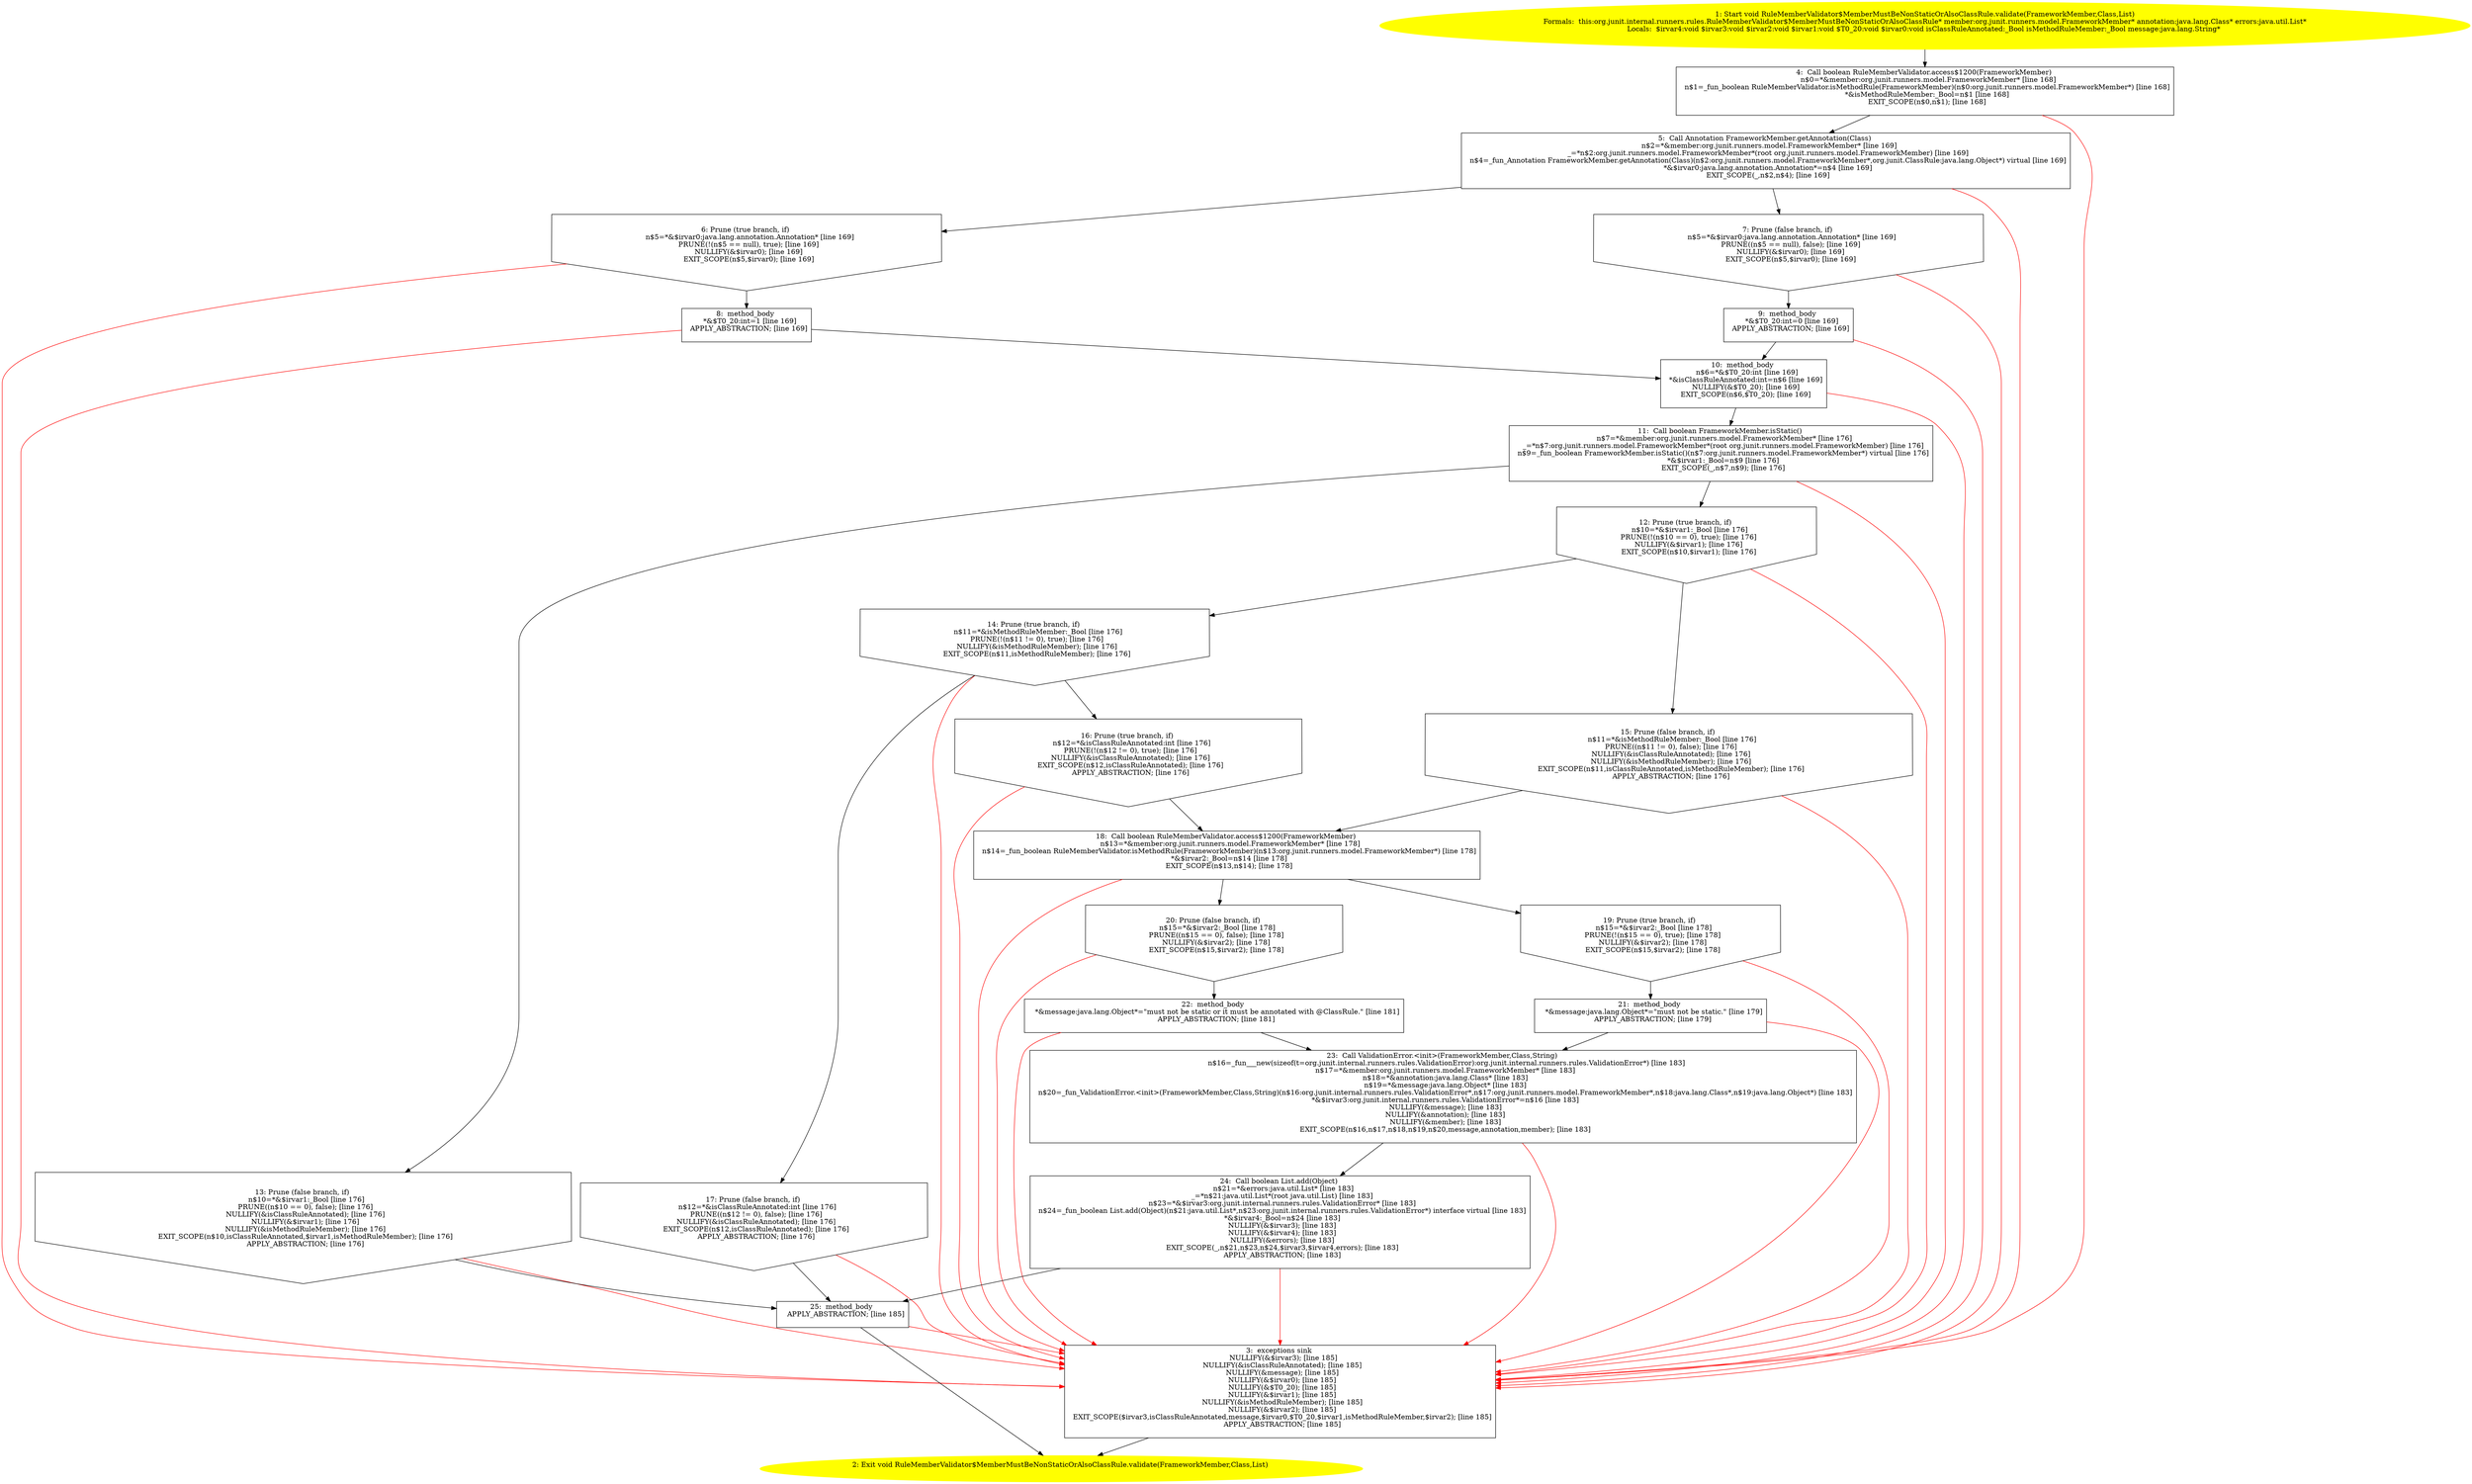 /* @generated */
digraph cfg {
"org.junit.internal.runners.rules.RuleMemberValidator$MemberMustBeNonStaticOrAlsoClassRule.validate(o.5b7bf07ee033fcf1d781e444943bf782_1" [label="1: Start void RuleMemberValidator$MemberMustBeNonStaticOrAlsoClassRule.validate(FrameworkMember,Class,List)\nFormals:  this:org.junit.internal.runners.rules.RuleMemberValidator$MemberMustBeNonStaticOrAlsoClassRule* member:org.junit.runners.model.FrameworkMember* annotation:java.lang.Class* errors:java.util.List*\nLocals:  $irvar4:void $irvar3:void $irvar2:void $irvar1:void $T0_20:void $irvar0:void isClassRuleAnnotated:_Bool isMethodRuleMember:_Bool message:java.lang.String* \n  " color=yellow style=filled]
	

	 "org.junit.internal.runners.rules.RuleMemberValidator$MemberMustBeNonStaticOrAlsoClassRule.validate(o.5b7bf07ee033fcf1d781e444943bf782_1" -> "org.junit.internal.runners.rules.RuleMemberValidator$MemberMustBeNonStaticOrAlsoClassRule.validate(o.5b7bf07ee033fcf1d781e444943bf782_4" ;
"org.junit.internal.runners.rules.RuleMemberValidator$MemberMustBeNonStaticOrAlsoClassRule.validate(o.5b7bf07ee033fcf1d781e444943bf782_2" [label="2: Exit void RuleMemberValidator$MemberMustBeNonStaticOrAlsoClassRule.validate(FrameworkMember,Class,List) \n  " color=yellow style=filled]
	

"org.junit.internal.runners.rules.RuleMemberValidator$MemberMustBeNonStaticOrAlsoClassRule.validate(o.5b7bf07ee033fcf1d781e444943bf782_3" [label="3:  exceptions sink \n   NULLIFY(&$irvar3); [line 185]\n  NULLIFY(&isClassRuleAnnotated); [line 185]\n  NULLIFY(&message); [line 185]\n  NULLIFY(&$irvar0); [line 185]\n  NULLIFY(&$T0_20); [line 185]\n  NULLIFY(&$irvar1); [line 185]\n  NULLIFY(&isMethodRuleMember); [line 185]\n  NULLIFY(&$irvar2); [line 185]\n  EXIT_SCOPE($irvar3,isClassRuleAnnotated,message,$irvar0,$T0_20,$irvar1,isMethodRuleMember,$irvar2); [line 185]\n  APPLY_ABSTRACTION; [line 185]\n " shape="box"]
	

	 "org.junit.internal.runners.rules.RuleMemberValidator$MemberMustBeNonStaticOrAlsoClassRule.validate(o.5b7bf07ee033fcf1d781e444943bf782_3" -> "org.junit.internal.runners.rules.RuleMemberValidator$MemberMustBeNonStaticOrAlsoClassRule.validate(o.5b7bf07ee033fcf1d781e444943bf782_2" ;
"org.junit.internal.runners.rules.RuleMemberValidator$MemberMustBeNonStaticOrAlsoClassRule.validate(o.5b7bf07ee033fcf1d781e444943bf782_4" [label="4:  Call boolean RuleMemberValidator.access$1200(FrameworkMember) \n   n$0=*&member:org.junit.runners.model.FrameworkMember* [line 168]\n  n$1=_fun_boolean RuleMemberValidator.isMethodRule(FrameworkMember)(n$0:org.junit.runners.model.FrameworkMember*) [line 168]\n  *&isMethodRuleMember:_Bool=n$1 [line 168]\n  EXIT_SCOPE(n$0,n$1); [line 168]\n " shape="box"]
	

	 "org.junit.internal.runners.rules.RuleMemberValidator$MemberMustBeNonStaticOrAlsoClassRule.validate(o.5b7bf07ee033fcf1d781e444943bf782_4" -> "org.junit.internal.runners.rules.RuleMemberValidator$MemberMustBeNonStaticOrAlsoClassRule.validate(o.5b7bf07ee033fcf1d781e444943bf782_5" ;
	 "org.junit.internal.runners.rules.RuleMemberValidator$MemberMustBeNonStaticOrAlsoClassRule.validate(o.5b7bf07ee033fcf1d781e444943bf782_4" -> "org.junit.internal.runners.rules.RuleMemberValidator$MemberMustBeNonStaticOrAlsoClassRule.validate(o.5b7bf07ee033fcf1d781e444943bf782_3" [color="red" ];
"org.junit.internal.runners.rules.RuleMemberValidator$MemberMustBeNonStaticOrAlsoClassRule.validate(o.5b7bf07ee033fcf1d781e444943bf782_5" [label="5:  Call Annotation FrameworkMember.getAnnotation(Class) \n   n$2=*&member:org.junit.runners.model.FrameworkMember* [line 169]\n  _=*n$2:org.junit.runners.model.FrameworkMember*(root org.junit.runners.model.FrameworkMember) [line 169]\n  n$4=_fun_Annotation FrameworkMember.getAnnotation(Class)(n$2:org.junit.runners.model.FrameworkMember*,org.junit.ClassRule:java.lang.Object*) virtual [line 169]\n  *&$irvar0:java.lang.annotation.Annotation*=n$4 [line 169]\n  EXIT_SCOPE(_,n$2,n$4); [line 169]\n " shape="box"]
	

	 "org.junit.internal.runners.rules.RuleMemberValidator$MemberMustBeNonStaticOrAlsoClassRule.validate(o.5b7bf07ee033fcf1d781e444943bf782_5" -> "org.junit.internal.runners.rules.RuleMemberValidator$MemberMustBeNonStaticOrAlsoClassRule.validate(o.5b7bf07ee033fcf1d781e444943bf782_6" ;
	 "org.junit.internal.runners.rules.RuleMemberValidator$MemberMustBeNonStaticOrAlsoClassRule.validate(o.5b7bf07ee033fcf1d781e444943bf782_5" -> "org.junit.internal.runners.rules.RuleMemberValidator$MemberMustBeNonStaticOrAlsoClassRule.validate(o.5b7bf07ee033fcf1d781e444943bf782_7" ;
	 "org.junit.internal.runners.rules.RuleMemberValidator$MemberMustBeNonStaticOrAlsoClassRule.validate(o.5b7bf07ee033fcf1d781e444943bf782_5" -> "org.junit.internal.runners.rules.RuleMemberValidator$MemberMustBeNonStaticOrAlsoClassRule.validate(o.5b7bf07ee033fcf1d781e444943bf782_3" [color="red" ];
"org.junit.internal.runners.rules.RuleMemberValidator$MemberMustBeNonStaticOrAlsoClassRule.validate(o.5b7bf07ee033fcf1d781e444943bf782_6" [label="6: Prune (true branch, if) \n   n$5=*&$irvar0:java.lang.annotation.Annotation* [line 169]\n  PRUNE(!(n$5 == null), true); [line 169]\n  NULLIFY(&$irvar0); [line 169]\n  EXIT_SCOPE(n$5,$irvar0); [line 169]\n " shape="invhouse"]
	

	 "org.junit.internal.runners.rules.RuleMemberValidator$MemberMustBeNonStaticOrAlsoClassRule.validate(o.5b7bf07ee033fcf1d781e444943bf782_6" -> "org.junit.internal.runners.rules.RuleMemberValidator$MemberMustBeNonStaticOrAlsoClassRule.validate(o.5b7bf07ee033fcf1d781e444943bf782_8" ;
	 "org.junit.internal.runners.rules.RuleMemberValidator$MemberMustBeNonStaticOrAlsoClassRule.validate(o.5b7bf07ee033fcf1d781e444943bf782_6" -> "org.junit.internal.runners.rules.RuleMemberValidator$MemberMustBeNonStaticOrAlsoClassRule.validate(o.5b7bf07ee033fcf1d781e444943bf782_3" [color="red" ];
"org.junit.internal.runners.rules.RuleMemberValidator$MemberMustBeNonStaticOrAlsoClassRule.validate(o.5b7bf07ee033fcf1d781e444943bf782_7" [label="7: Prune (false branch, if) \n   n$5=*&$irvar0:java.lang.annotation.Annotation* [line 169]\n  PRUNE((n$5 == null), false); [line 169]\n  NULLIFY(&$irvar0); [line 169]\n  EXIT_SCOPE(n$5,$irvar0); [line 169]\n " shape="invhouse"]
	

	 "org.junit.internal.runners.rules.RuleMemberValidator$MemberMustBeNonStaticOrAlsoClassRule.validate(o.5b7bf07ee033fcf1d781e444943bf782_7" -> "org.junit.internal.runners.rules.RuleMemberValidator$MemberMustBeNonStaticOrAlsoClassRule.validate(o.5b7bf07ee033fcf1d781e444943bf782_9" ;
	 "org.junit.internal.runners.rules.RuleMemberValidator$MemberMustBeNonStaticOrAlsoClassRule.validate(o.5b7bf07ee033fcf1d781e444943bf782_7" -> "org.junit.internal.runners.rules.RuleMemberValidator$MemberMustBeNonStaticOrAlsoClassRule.validate(o.5b7bf07ee033fcf1d781e444943bf782_3" [color="red" ];
"org.junit.internal.runners.rules.RuleMemberValidator$MemberMustBeNonStaticOrAlsoClassRule.validate(o.5b7bf07ee033fcf1d781e444943bf782_8" [label="8:  method_body \n   *&$T0_20:int=1 [line 169]\n  APPLY_ABSTRACTION; [line 169]\n " shape="box"]
	

	 "org.junit.internal.runners.rules.RuleMemberValidator$MemberMustBeNonStaticOrAlsoClassRule.validate(o.5b7bf07ee033fcf1d781e444943bf782_8" -> "org.junit.internal.runners.rules.RuleMemberValidator$MemberMustBeNonStaticOrAlsoClassRule.validate(o.5b7bf07ee033fcf1d781e444943bf782_10" ;
	 "org.junit.internal.runners.rules.RuleMemberValidator$MemberMustBeNonStaticOrAlsoClassRule.validate(o.5b7bf07ee033fcf1d781e444943bf782_8" -> "org.junit.internal.runners.rules.RuleMemberValidator$MemberMustBeNonStaticOrAlsoClassRule.validate(o.5b7bf07ee033fcf1d781e444943bf782_3" [color="red" ];
"org.junit.internal.runners.rules.RuleMemberValidator$MemberMustBeNonStaticOrAlsoClassRule.validate(o.5b7bf07ee033fcf1d781e444943bf782_9" [label="9:  method_body \n   *&$T0_20:int=0 [line 169]\n  APPLY_ABSTRACTION; [line 169]\n " shape="box"]
	

	 "org.junit.internal.runners.rules.RuleMemberValidator$MemberMustBeNonStaticOrAlsoClassRule.validate(o.5b7bf07ee033fcf1d781e444943bf782_9" -> "org.junit.internal.runners.rules.RuleMemberValidator$MemberMustBeNonStaticOrAlsoClassRule.validate(o.5b7bf07ee033fcf1d781e444943bf782_10" ;
	 "org.junit.internal.runners.rules.RuleMemberValidator$MemberMustBeNonStaticOrAlsoClassRule.validate(o.5b7bf07ee033fcf1d781e444943bf782_9" -> "org.junit.internal.runners.rules.RuleMemberValidator$MemberMustBeNonStaticOrAlsoClassRule.validate(o.5b7bf07ee033fcf1d781e444943bf782_3" [color="red" ];
"org.junit.internal.runners.rules.RuleMemberValidator$MemberMustBeNonStaticOrAlsoClassRule.validate(o.5b7bf07ee033fcf1d781e444943bf782_10" [label="10:  method_body \n   n$6=*&$T0_20:int [line 169]\n  *&isClassRuleAnnotated:int=n$6 [line 169]\n  NULLIFY(&$T0_20); [line 169]\n  EXIT_SCOPE(n$6,$T0_20); [line 169]\n " shape="box"]
	

	 "org.junit.internal.runners.rules.RuleMemberValidator$MemberMustBeNonStaticOrAlsoClassRule.validate(o.5b7bf07ee033fcf1d781e444943bf782_10" -> "org.junit.internal.runners.rules.RuleMemberValidator$MemberMustBeNonStaticOrAlsoClassRule.validate(o.5b7bf07ee033fcf1d781e444943bf782_11" ;
	 "org.junit.internal.runners.rules.RuleMemberValidator$MemberMustBeNonStaticOrAlsoClassRule.validate(o.5b7bf07ee033fcf1d781e444943bf782_10" -> "org.junit.internal.runners.rules.RuleMemberValidator$MemberMustBeNonStaticOrAlsoClassRule.validate(o.5b7bf07ee033fcf1d781e444943bf782_3" [color="red" ];
"org.junit.internal.runners.rules.RuleMemberValidator$MemberMustBeNonStaticOrAlsoClassRule.validate(o.5b7bf07ee033fcf1d781e444943bf782_11" [label="11:  Call boolean FrameworkMember.isStatic() \n   n$7=*&member:org.junit.runners.model.FrameworkMember* [line 176]\n  _=*n$7:org.junit.runners.model.FrameworkMember*(root org.junit.runners.model.FrameworkMember) [line 176]\n  n$9=_fun_boolean FrameworkMember.isStatic()(n$7:org.junit.runners.model.FrameworkMember*) virtual [line 176]\n  *&$irvar1:_Bool=n$9 [line 176]\n  EXIT_SCOPE(_,n$7,n$9); [line 176]\n " shape="box"]
	

	 "org.junit.internal.runners.rules.RuleMemberValidator$MemberMustBeNonStaticOrAlsoClassRule.validate(o.5b7bf07ee033fcf1d781e444943bf782_11" -> "org.junit.internal.runners.rules.RuleMemberValidator$MemberMustBeNonStaticOrAlsoClassRule.validate(o.5b7bf07ee033fcf1d781e444943bf782_12" ;
	 "org.junit.internal.runners.rules.RuleMemberValidator$MemberMustBeNonStaticOrAlsoClassRule.validate(o.5b7bf07ee033fcf1d781e444943bf782_11" -> "org.junit.internal.runners.rules.RuleMemberValidator$MemberMustBeNonStaticOrAlsoClassRule.validate(o.5b7bf07ee033fcf1d781e444943bf782_13" ;
	 "org.junit.internal.runners.rules.RuleMemberValidator$MemberMustBeNonStaticOrAlsoClassRule.validate(o.5b7bf07ee033fcf1d781e444943bf782_11" -> "org.junit.internal.runners.rules.RuleMemberValidator$MemberMustBeNonStaticOrAlsoClassRule.validate(o.5b7bf07ee033fcf1d781e444943bf782_3" [color="red" ];
"org.junit.internal.runners.rules.RuleMemberValidator$MemberMustBeNonStaticOrAlsoClassRule.validate(o.5b7bf07ee033fcf1d781e444943bf782_12" [label="12: Prune (true branch, if) \n   n$10=*&$irvar1:_Bool [line 176]\n  PRUNE(!(n$10 == 0), true); [line 176]\n  NULLIFY(&$irvar1); [line 176]\n  EXIT_SCOPE(n$10,$irvar1); [line 176]\n " shape="invhouse"]
	

	 "org.junit.internal.runners.rules.RuleMemberValidator$MemberMustBeNonStaticOrAlsoClassRule.validate(o.5b7bf07ee033fcf1d781e444943bf782_12" -> "org.junit.internal.runners.rules.RuleMemberValidator$MemberMustBeNonStaticOrAlsoClassRule.validate(o.5b7bf07ee033fcf1d781e444943bf782_14" ;
	 "org.junit.internal.runners.rules.RuleMemberValidator$MemberMustBeNonStaticOrAlsoClassRule.validate(o.5b7bf07ee033fcf1d781e444943bf782_12" -> "org.junit.internal.runners.rules.RuleMemberValidator$MemberMustBeNonStaticOrAlsoClassRule.validate(o.5b7bf07ee033fcf1d781e444943bf782_15" ;
	 "org.junit.internal.runners.rules.RuleMemberValidator$MemberMustBeNonStaticOrAlsoClassRule.validate(o.5b7bf07ee033fcf1d781e444943bf782_12" -> "org.junit.internal.runners.rules.RuleMemberValidator$MemberMustBeNonStaticOrAlsoClassRule.validate(o.5b7bf07ee033fcf1d781e444943bf782_3" [color="red" ];
"org.junit.internal.runners.rules.RuleMemberValidator$MemberMustBeNonStaticOrAlsoClassRule.validate(o.5b7bf07ee033fcf1d781e444943bf782_13" [label="13: Prune (false branch, if) \n   n$10=*&$irvar1:_Bool [line 176]\n  PRUNE((n$10 == 0), false); [line 176]\n  NULLIFY(&isClassRuleAnnotated); [line 176]\n  NULLIFY(&$irvar1); [line 176]\n  NULLIFY(&isMethodRuleMember); [line 176]\n  EXIT_SCOPE(n$10,isClassRuleAnnotated,$irvar1,isMethodRuleMember); [line 176]\n  APPLY_ABSTRACTION; [line 176]\n " shape="invhouse"]
	

	 "org.junit.internal.runners.rules.RuleMemberValidator$MemberMustBeNonStaticOrAlsoClassRule.validate(o.5b7bf07ee033fcf1d781e444943bf782_13" -> "org.junit.internal.runners.rules.RuleMemberValidator$MemberMustBeNonStaticOrAlsoClassRule.validate(o.5b7bf07ee033fcf1d781e444943bf782_25" ;
	 "org.junit.internal.runners.rules.RuleMemberValidator$MemberMustBeNonStaticOrAlsoClassRule.validate(o.5b7bf07ee033fcf1d781e444943bf782_13" -> "org.junit.internal.runners.rules.RuleMemberValidator$MemberMustBeNonStaticOrAlsoClassRule.validate(o.5b7bf07ee033fcf1d781e444943bf782_3" [color="red" ];
"org.junit.internal.runners.rules.RuleMemberValidator$MemberMustBeNonStaticOrAlsoClassRule.validate(o.5b7bf07ee033fcf1d781e444943bf782_14" [label="14: Prune (true branch, if) \n   n$11=*&isMethodRuleMember:_Bool [line 176]\n  PRUNE(!(n$11 != 0), true); [line 176]\n  NULLIFY(&isMethodRuleMember); [line 176]\n  EXIT_SCOPE(n$11,isMethodRuleMember); [line 176]\n " shape="invhouse"]
	

	 "org.junit.internal.runners.rules.RuleMemberValidator$MemberMustBeNonStaticOrAlsoClassRule.validate(o.5b7bf07ee033fcf1d781e444943bf782_14" -> "org.junit.internal.runners.rules.RuleMemberValidator$MemberMustBeNonStaticOrAlsoClassRule.validate(o.5b7bf07ee033fcf1d781e444943bf782_16" ;
	 "org.junit.internal.runners.rules.RuleMemberValidator$MemberMustBeNonStaticOrAlsoClassRule.validate(o.5b7bf07ee033fcf1d781e444943bf782_14" -> "org.junit.internal.runners.rules.RuleMemberValidator$MemberMustBeNonStaticOrAlsoClassRule.validate(o.5b7bf07ee033fcf1d781e444943bf782_17" ;
	 "org.junit.internal.runners.rules.RuleMemberValidator$MemberMustBeNonStaticOrAlsoClassRule.validate(o.5b7bf07ee033fcf1d781e444943bf782_14" -> "org.junit.internal.runners.rules.RuleMemberValidator$MemberMustBeNonStaticOrAlsoClassRule.validate(o.5b7bf07ee033fcf1d781e444943bf782_3" [color="red" ];
"org.junit.internal.runners.rules.RuleMemberValidator$MemberMustBeNonStaticOrAlsoClassRule.validate(o.5b7bf07ee033fcf1d781e444943bf782_15" [label="15: Prune (false branch, if) \n   n$11=*&isMethodRuleMember:_Bool [line 176]\n  PRUNE((n$11 != 0), false); [line 176]\n  NULLIFY(&isClassRuleAnnotated); [line 176]\n  NULLIFY(&isMethodRuleMember); [line 176]\n  EXIT_SCOPE(n$11,isClassRuleAnnotated,isMethodRuleMember); [line 176]\n  APPLY_ABSTRACTION; [line 176]\n " shape="invhouse"]
	

	 "org.junit.internal.runners.rules.RuleMemberValidator$MemberMustBeNonStaticOrAlsoClassRule.validate(o.5b7bf07ee033fcf1d781e444943bf782_15" -> "org.junit.internal.runners.rules.RuleMemberValidator$MemberMustBeNonStaticOrAlsoClassRule.validate(o.5b7bf07ee033fcf1d781e444943bf782_18" ;
	 "org.junit.internal.runners.rules.RuleMemberValidator$MemberMustBeNonStaticOrAlsoClassRule.validate(o.5b7bf07ee033fcf1d781e444943bf782_15" -> "org.junit.internal.runners.rules.RuleMemberValidator$MemberMustBeNonStaticOrAlsoClassRule.validate(o.5b7bf07ee033fcf1d781e444943bf782_3" [color="red" ];
"org.junit.internal.runners.rules.RuleMemberValidator$MemberMustBeNonStaticOrAlsoClassRule.validate(o.5b7bf07ee033fcf1d781e444943bf782_16" [label="16: Prune (true branch, if) \n   n$12=*&isClassRuleAnnotated:int [line 176]\n  PRUNE(!(n$12 != 0), true); [line 176]\n  NULLIFY(&isClassRuleAnnotated); [line 176]\n  EXIT_SCOPE(n$12,isClassRuleAnnotated); [line 176]\n  APPLY_ABSTRACTION; [line 176]\n " shape="invhouse"]
	

	 "org.junit.internal.runners.rules.RuleMemberValidator$MemberMustBeNonStaticOrAlsoClassRule.validate(o.5b7bf07ee033fcf1d781e444943bf782_16" -> "org.junit.internal.runners.rules.RuleMemberValidator$MemberMustBeNonStaticOrAlsoClassRule.validate(o.5b7bf07ee033fcf1d781e444943bf782_18" ;
	 "org.junit.internal.runners.rules.RuleMemberValidator$MemberMustBeNonStaticOrAlsoClassRule.validate(o.5b7bf07ee033fcf1d781e444943bf782_16" -> "org.junit.internal.runners.rules.RuleMemberValidator$MemberMustBeNonStaticOrAlsoClassRule.validate(o.5b7bf07ee033fcf1d781e444943bf782_3" [color="red" ];
"org.junit.internal.runners.rules.RuleMemberValidator$MemberMustBeNonStaticOrAlsoClassRule.validate(o.5b7bf07ee033fcf1d781e444943bf782_17" [label="17: Prune (false branch, if) \n   n$12=*&isClassRuleAnnotated:int [line 176]\n  PRUNE((n$12 != 0), false); [line 176]\n  NULLIFY(&isClassRuleAnnotated); [line 176]\n  EXIT_SCOPE(n$12,isClassRuleAnnotated); [line 176]\n  APPLY_ABSTRACTION; [line 176]\n " shape="invhouse"]
	

	 "org.junit.internal.runners.rules.RuleMemberValidator$MemberMustBeNonStaticOrAlsoClassRule.validate(o.5b7bf07ee033fcf1d781e444943bf782_17" -> "org.junit.internal.runners.rules.RuleMemberValidator$MemberMustBeNonStaticOrAlsoClassRule.validate(o.5b7bf07ee033fcf1d781e444943bf782_25" ;
	 "org.junit.internal.runners.rules.RuleMemberValidator$MemberMustBeNonStaticOrAlsoClassRule.validate(o.5b7bf07ee033fcf1d781e444943bf782_17" -> "org.junit.internal.runners.rules.RuleMemberValidator$MemberMustBeNonStaticOrAlsoClassRule.validate(o.5b7bf07ee033fcf1d781e444943bf782_3" [color="red" ];
"org.junit.internal.runners.rules.RuleMemberValidator$MemberMustBeNonStaticOrAlsoClassRule.validate(o.5b7bf07ee033fcf1d781e444943bf782_18" [label="18:  Call boolean RuleMemberValidator.access$1200(FrameworkMember) \n   n$13=*&member:org.junit.runners.model.FrameworkMember* [line 178]\n  n$14=_fun_boolean RuleMemberValidator.isMethodRule(FrameworkMember)(n$13:org.junit.runners.model.FrameworkMember*) [line 178]\n  *&$irvar2:_Bool=n$14 [line 178]\n  EXIT_SCOPE(n$13,n$14); [line 178]\n " shape="box"]
	

	 "org.junit.internal.runners.rules.RuleMemberValidator$MemberMustBeNonStaticOrAlsoClassRule.validate(o.5b7bf07ee033fcf1d781e444943bf782_18" -> "org.junit.internal.runners.rules.RuleMemberValidator$MemberMustBeNonStaticOrAlsoClassRule.validate(o.5b7bf07ee033fcf1d781e444943bf782_19" ;
	 "org.junit.internal.runners.rules.RuleMemberValidator$MemberMustBeNonStaticOrAlsoClassRule.validate(o.5b7bf07ee033fcf1d781e444943bf782_18" -> "org.junit.internal.runners.rules.RuleMemberValidator$MemberMustBeNonStaticOrAlsoClassRule.validate(o.5b7bf07ee033fcf1d781e444943bf782_20" ;
	 "org.junit.internal.runners.rules.RuleMemberValidator$MemberMustBeNonStaticOrAlsoClassRule.validate(o.5b7bf07ee033fcf1d781e444943bf782_18" -> "org.junit.internal.runners.rules.RuleMemberValidator$MemberMustBeNonStaticOrAlsoClassRule.validate(o.5b7bf07ee033fcf1d781e444943bf782_3" [color="red" ];
"org.junit.internal.runners.rules.RuleMemberValidator$MemberMustBeNonStaticOrAlsoClassRule.validate(o.5b7bf07ee033fcf1d781e444943bf782_19" [label="19: Prune (true branch, if) \n   n$15=*&$irvar2:_Bool [line 178]\n  PRUNE(!(n$15 == 0), true); [line 178]\n  NULLIFY(&$irvar2); [line 178]\n  EXIT_SCOPE(n$15,$irvar2); [line 178]\n " shape="invhouse"]
	

	 "org.junit.internal.runners.rules.RuleMemberValidator$MemberMustBeNonStaticOrAlsoClassRule.validate(o.5b7bf07ee033fcf1d781e444943bf782_19" -> "org.junit.internal.runners.rules.RuleMemberValidator$MemberMustBeNonStaticOrAlsoClassRule.validate(o.5b7bf07ee033fcf1d781e444943bf782_21" ;
	 "org.junit.internal.runners.rules.RuleMemberValidator$MemberMustBeNonStaticOrAlsoClassRule.validate(o.5b7bf07ee033fcf1d781e444943bf782_19" -> "org.junit.internal.runners.rules.RuleMemberValidator$MemberMustBeNonStaticOrAlsoClassRule.validate(o.5b7bf07ee033fcf1d781e444943bf782_3" [color="red" ];
"org.junit.internal.runners.rules.RuleMemberValidator$MemberMustBeNonStaticOrAlsoClassRule.validate(o.5b7bf07ee033fcf1d781e444943bf782_20" [label="20: Prune (false branch, if) \n   n$15=*&$irvar2:_Bool [line 178]\n  PRUNE((n$15 == 0), false); [line 178]\n  NULLIFY(&$irvar2); [line 178]\n  EXIT_SCOPE(n$15,$irvar2); [line 178]\n " shape="invhouse"]
	

	 "org.junit.internal.runners.rules.RuleMemberValidator$MemberMustBeNonStaticOrAlsoClassRule.validate(o.5b7bf07ee033fcf1d781e444943bf782_20" -> "org.junit.internal.runners.rules.RuleMemberValidator$MemberMustBeNonStaticOrAlsoClassRule.validate(o.5b7bf07ee033fcf1d781e444943bf782_22" ;
	 "org.junit.internal.runners.rules.RuleMemberValidator$MemberMustBeNonStaticOrAlsoClassRule.validate(o.5b7bf07ee033fcf1d781e444943bf782_20" -> "org.junit.internal.runners.rules.RuleMemberValidator$MemberMustBeNonStaticOrAlsoClassRule.validate(o.5b7bf07ee033fcf1d781e444943bf782_3" [color="red" ];
"org.junit.internal.runners.rules.RuleMemberValidator$MemberMustBeNonStaticOrAlsoClassRule.validate(o.5b7bf07ee033fcf1d781e444943bf782_21" [label="21:  method_body \n   *&message:java.lang.Object*=\"must not be static.\" [line 179]\n  APPLY_ABSTRACTION; [line 179]\n " shape="box"]
	

	 "org.junit.internal.runners.rules.RuleMemberValidator$MemberMustBeNonStaticOrAlsoClassRule.validate(o.5b7bf07ee033fcf1d781e444943bf782_21" -> "org.junit.internal.runners.rules.RuleMemberValidator$MemberMustBeNonStaticOrAlsoClassRule.validate(o.5b7bf07ee033fcf1d781e444943bf782_23" ;
	 "org.junit.internal.runners.rules.RuleMemberValidator$MemberMustBeNonStaticOrAlsoClassRule.validate(o.5b7bf07ee033fcf1d781e444943bf782_21" -> "org.junit.internal.runners.rules.RuleMemberValidator$MemberMustBeNonStaticOrAlsoClassRule.validate(o.5b7bf07ee033fcf1d781e444943bf782_3" [color="red" ];
"org.junit.internal.runners.rules.RuleMemberValidator$MemberMustBeNonStaticOrAlsoClassRule.validate(o.5b7bf07ee033fcf1d781e444943bf782_22" [label="22:  method_body \n   *&message:java.lang.Object*=\"must not be static or it must be annotated with @ClassRule.\" [line 181]\n  APPLY_ABSTRACTION; [line 181]\n " shape="box"]
	

	 "org.junit.internal.runners.rules.RuleMemberValidator$MemberMustBeNonStaticOrAlsoClassRule.validate(o.5b7bf07ee033fcf1d781e444943bf782_22" -> "org.junit.internal.runners.rules.RuleMemberValidator$MemberMustBeNonStaticOrAlsoClassRule.validate(o.5b7bf07ee033fcf1d781e444943bf782_23" ;
	 "org.junit.internal.runners.rules.RuleMemberValidator$MemberMustBeNonStaticOrAlsoClassRule.validate(o.5b7bf07ee033fcf1d781e444943bf782_22" -> "org.junit.internal.runners.rules.RuleMemberValidator$MemberMustBeNonStaticOrAlsoClassRule.validate(o.5b7bf07ee033fcf1d781e444943bf782_3" [color="red" ];
"org.junit.internal.runners.rules.RuleMemberValidator$MemberMustBeNonStaticOrAlsoClassRule.validate(o.5b7bf07ee033fcf1d781e444943bf782_23" [label="23:  Call ValidationError.<init>(FrameworkMember,Class,String) \n   n$16=_fun___new(sizeof(t=org.junit.internal.runners.rules.ValidationError):org.junit.internal.runners.rules.ValidationError*) [line 183]\n  n$17=*&member:org.junit.runners.model.FrameworkMember* [line 183]\n  n$18=*&annotation:java.lang.Class* [line 183]\n  n$19=*&message:java.lang.Object* [line 183]\n  n$20=_fun_ValidationError.<init>(FrameworkMember,Class,String)(n$16:org.junit.internal.runners.rules.ValidationError*,n$17:org.junit.runners.model.FrameworkMember*,n$18:java.lang.Class*,n$19:java.lang.Object*) [line 183]\n  *&$irvar3:org.junit.internal.runners.rules.ValidationError*=n$16 [line 183]\n  NULLIFY(&message); [line 183]\n  NULLIFY(&annotation); [line 183]\n  NULLIFY(&member); [line 183]\n  EXIT_SCOPE(n$16,n$17,n$18,n$19,n$20,message,annotation,member); [line 183]\n " shape="box"]
	

	 "org.junit.internal.runners.rules.RuleMemberValidator$MemberMustBeNonStaticOrAlsoClassRule.validate(o.5b7bf07ee033fcf1d781e444943bf782_23" -> "org.junit.internal.runners.rules.RuleMemberValidator$MemberMustBeNonStaticOrAlsoClassRule.validate(o.5b7bf07ee033fcf1d781e444943bf782_24" ;
	 "org.junit.internal.runners.rules.RuleMemberValidator$MemberMustBeNonStaticOrAlsoClassRule.validate(o.5b7bf07ee033fcf1d781e444943bf782_23" -> "org.junit.internal.runners.rules.RuleMemberValidator$MemberMustBeNonStaticOrAlsoClassRule.validate(o.5b7bf07ee033fcf1d781e444943bf782_3" [color="red" ];
"org.junit.internal.runners.rules.RuleMemberValidator$MemberMustBeNonStaticOrAlsoClassRule.validate(o.5b7bf07ee033fcf1d781e444943bf782_24" [label="24:  Call boolean List.add(Object) \n   n$21=*&errors:java.util.List* [line 183]\n  _=*n$21:java.util.List*(root java.util.List) [line 183]\n  n$23=*&$irvar3:org.junit.internal.runners.rules.ValidationError* [line 183]\n  n$24=_fun_boolean List.add(Object)(n$21:java.util.List*,n$23:org.junit.internal.runners.rules.ValidationError*) interface virtual [line 183]\n  *&$irvar4:_Bool=n$24 [line 183]\n  NULLIFY(&$irvar3); [line 183]\n  NULLIFY(&$irvar4); [line 183]\n  NULLIFY(&errors); [line 183]\n  EXIT_SCOPE(_,n$21,n$23,n$24,$irvar3,$irvar4,errors); [line 183]\n  APPLY_ABSTRACTION; [line 183]\n " shape="box"]
	

	 "org.junit.internal.runners.rules.RuleMemberValidator$MemberMustBeNonStaticOrAlsoClassRule.validate(o.5b7bf07ee033fcf1d781e444943bf782_24" -> "org.junit.internal.runners.rules.RuleMemberValidator$MemberMustBeNonStaticOrAlsoClassRule.validate(o.5b7bf07ee033fcf1d781e444943bf782_25" ;
	 "org.junit.internal.runners.rules.RuleMemberValidator$MemberMustBeNonStaticOrAlsoClassRule.validate(o.5b7bf07ee033fcf1d781e444943bf782_24" -> "org.junit.internal.runners.rules.RuleMemberValidator$MemberMustBeNonStaticOrAlsoClassRule.validate(o.5b7bf07ee033fcf1d781e444943bf782_3" [color="red" ];
"org.junit.internal.runners.rules.RuleMemberValidator$MemberMustBeNonStaticOrAlsoClassRule.validate(o.5b7bf07ee033fcf1d781e444943bf782_25" [label="25:  method_body \n   APPLY_ABSTRACTION; [line 185]\n " shape="box"]
	

	 "org.junit.internal.runners.rules.RuleMemberValidator$MemberMustBeNonStaticOrAlsoClassRule.validate(o.5b7bf07ee033fcf1d781e444943bf782_25" -> "org.junit.internal.runners.rules.RuleMemberValidator$MemberMustBeNonStaticOrAlsoClassRule.validate(o.5b7bf07ee033fcf1d781e444943bf782_2" ;
	 "org.junit.internal.runners.rules.RuleMemberValidator$MemberMustBeNonStaticOrAlsoClassRule.validate(o.5b7bf07ee033fcf1d781e444943bf782_25" -> "org.junit.internal.runners.rules.RuleMemberValidator$MemberMustBeNonStaticOrAlsoClassRule.validate(o.5b7bf07ee033fcf1d781e444943bf782_3" [color="red" ];
}
